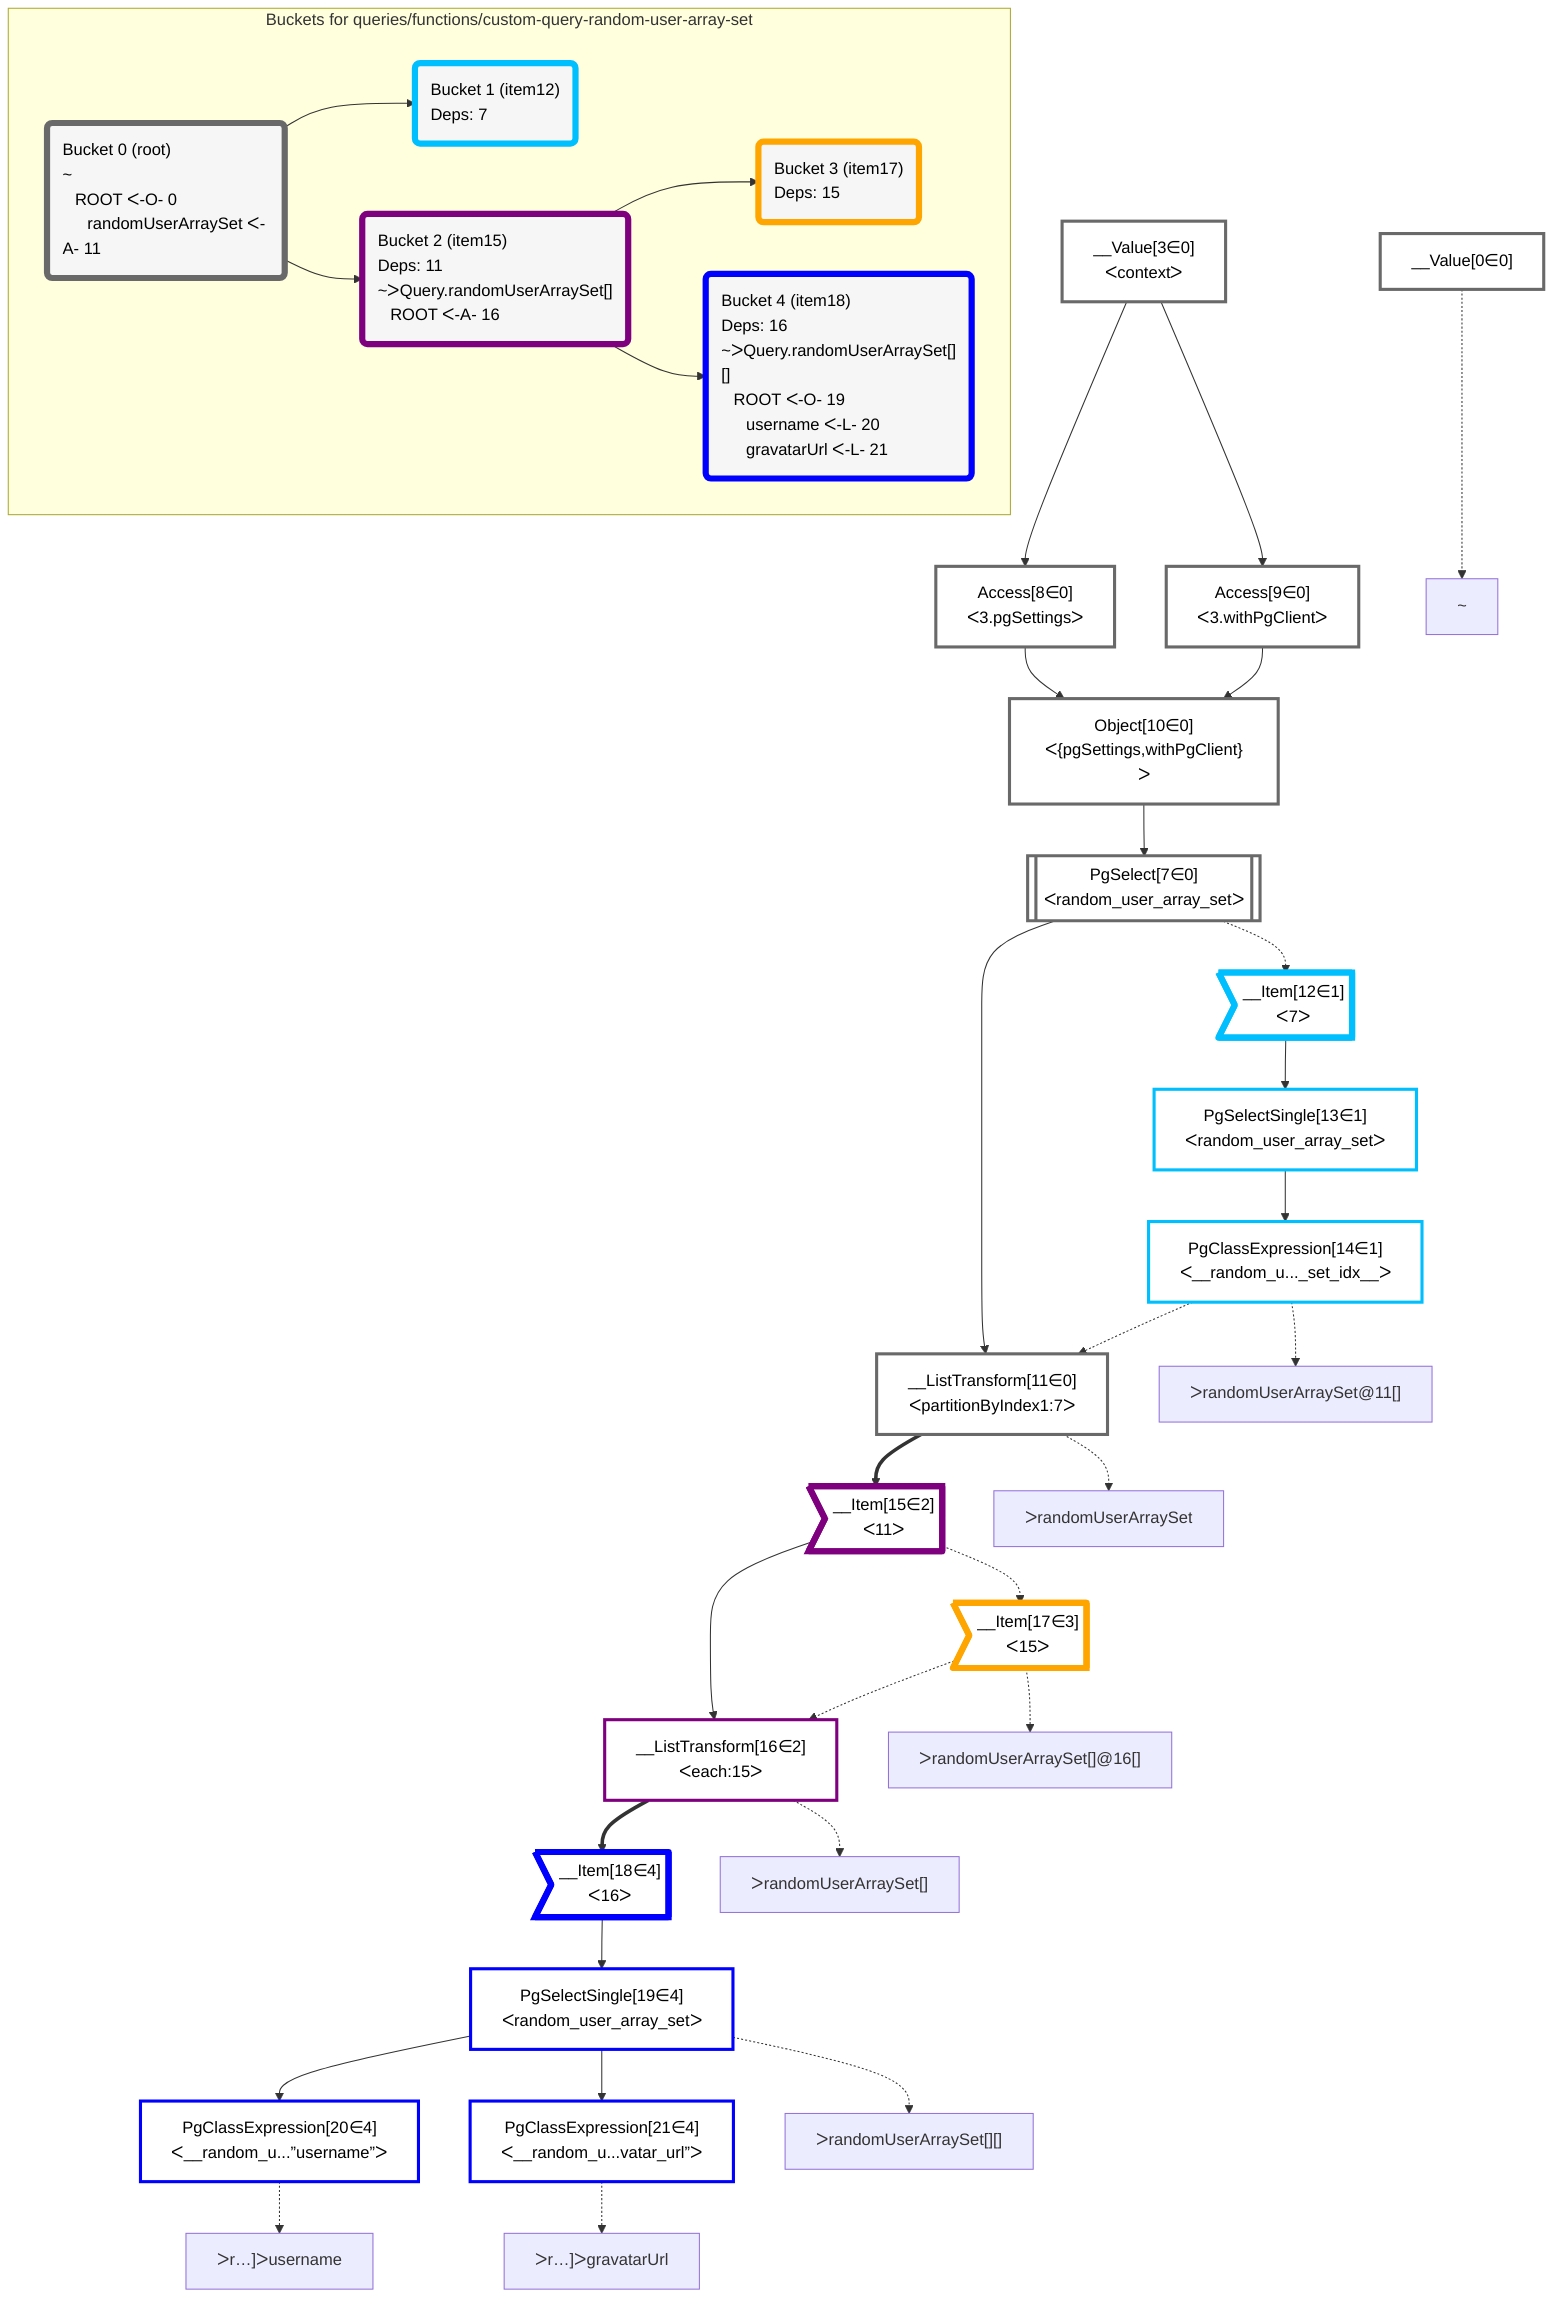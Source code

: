 graph TD
    classDef path fill:#eee,stroke:#000,color:#000
    classDef plan fill:#fff,stroke-width:3px,color:#000
    classDef itemplan fill:#fff,stroke-width:6px,color:#000
    classDef sideeffectplan fill:#f00,stroke-width:6px,color:#000
    classDef bucket fill:#f6f6f6,color:#000,stroke-width:6px,text-align:left


    %% define plans
    __Value0["__Value[0∈0]"]:::plan
    __Value3["__Value[3∈0]<br />ᐸcontextᐳ"]:::plan
    Access8["Access[8∈0]<br />ᐸ3.pgSettingsᐳ"]:::plan
    Access9["Access[9∈0]<br />ᐸ3.withPgClientᐳ"]:::plan
    Object10["Object[10∈0]<br />ᐸ{pgSettings,withPgClient}ᐳ"]:::plan
    PgSelect7[["PgSelect[7∈0]<br />ᐸrandom_user_array_setᐳ"]]:::plan
    __ListTransform11["__ListTransform[11∈0]<br />ᐸpartitionByIndex1:7ᐳ"]:::plan
    __Item12>"__Item[12∈1]<br />ᐸ7ᐳ"]:::itemplan
    PgSelectSingle13["PgSelectSingle[13∈1]<br />ᐸrandom_user_array_setᐳ"]:::plan
    PgClassExpression14["PgClassExpression[14∈1]<br />ᐸ__random_u..._set_idx__ᐳ"]:::plan
    __Item15>"__Item[15∈2]<br />ᐸ11ᐳ"]:::itemplan
    __ListTransform16["__ListTransform[16∈2]<br />ᐸeach:15ᐳ"]:::plan
    __Item17>"__Item[17∈3]<br />ᐸ15ᐳ"]:::itemplan
    __Item18>"__Item[18∈4]<br />ᐸ16ᐳ"]:::itemplan
    PgSelectSingle19["PgSelectSingle[19∈4]<br />ᐸrandom_user_array_setᐳ"]:::plan
    PgClassExpression20["PgClassExpression[20∈4]<br />ᐸ__random_u...”username”ᐳ"]:::plan
    PgClassExpression21["PgClassExpression[21∈4]<br />ᐸ__random_u...vatar_url”ᐳ"]:::plan

    %% plan dependencies
    __Value3 --> Access8
    __Value3 --> Access9
    Access8 & Access9 --> Object10
    Object10 --> PgSelect7
    PgSelect7 --> __ListTransform11
    PgClassExpression14 -.-> __ListTransform11
    PgSelect7 -.-> __Item12
    __Item12 --> PgSelectSingle13
    PgSelectSingle13 --> PgClassExpression14
    __ListTransform11 ==> __Item15
    __Item15 --> __ListTransform16
    __Item17 -.-> __ListTransform16
    __Item15 -.-> __Item17
    __ListTransform16 ==> __Item18
    __Item18 --> PgSelectSingle19
    PgSelectSingle19 --> PgClassExpression20
    PgSelectSingle19 --> PgClassExpression21

    %% plan-to-path relationships
    P0["~"]
    __Value0 -.-> P0
    P11["ᐳrandomUserArraySet"]
    __ListTransform11 -.-> P11
    P14["ᐳrandomUserArraySet@11[]"]
    PgClassExpression14 -.-> P14
    P16["ᐳrandomUserArraySet[]"]
    __ListTransform16 -.-> P16
    P17["ᐳrandomUserArraySet[]@16[]"]
    __Item17 -.-> P17
    P19["ᐳrandomUserArraySet[][]"]
    PgSelectSingle19 -.-> P19
    P20["ᐳr…]ᐳusername"]
    PgClassExpression20 -.-> P20
    P21["ᐳr…]ᐳgravatarUrl"]
    PgClassExpression21 -.-> P21

    subgraph "Buckets for queries/functions/custom-query-random-user-array-set"
    Bucket0("Bucket 0 (root)<br />~<br />⠀ROOT ᐸ-O- 0<br />⠀⠀randomUserArraySet ᐸ-A- 11"):::bucket
    classDef bucket0 stroke:#696969
    class Bucket0,__Value0,__Value3,PgSelect7,Access8,Access9,Object10,__ListTransform11 bucket0
    Bucket1("Bucket 1 (item12)<br />Deps: 7"):::bucket
    classDef bucket1 stroke:#00bfff
    class Bucket1,__Item12,PgSelectSingle13,PgClassExpression14 bucket1
    Bucket2("Bucket 2 (item15)<br />Deps: 11<br />~ᐳQuery.randomUserArraySet[]<br />⠀ROOT ᐸ-A- 16"):::bucket
    classDef bucket2 stroke:#7f007f
    class Bucket2,__Item15,__ListTransform16 bucket2
    Bucket3("Bucket 3 (item17)<br />Deps: 15"):::bucket
    classDef bucket3 stroke:#ffa500
    class Bucket3,__Item17 bucket3
    Bucket4("Bucket 4 (item18)<br />Deps: 16<br />~ᐳQuery.randomUserArraySet[][]<br />⠀ROOT ᐸ-O- 19<br />⠀⠀username ᐸ-L- 20<br />⠀⠀gravatarUrl ᐸ-L- 21"):::bucket
    classDef bucket4 stroke:#0000ff
    class Bucket4,__Item18,PgSelectSingle19,PgClassExpression20,PgClassExpression21 bucket4
    Bucket0 --> Bucket1 & Bucket2
    Bucket2 --> Bucket3 & Bucket4
    end
